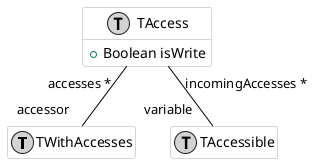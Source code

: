 @startumlhide empty membersskinparam class {  BackgroundColor white  ArrowColor black  BorderColor darkGray}class behavior1 as "TWithAccesses" << (T,lightGrey) >> {}class behavior2 as "TAccessible" << (T,lightGrey) >> {}class behavior3 as "TAccess" << (T,lightGrey) >> {	+ Boolean isWrite}behavior3 "accesses * " -[#black]- "accessor  " behavior1behavior3 "incomingAccesses * " -[#black]- "variable  " behavior2@enduml